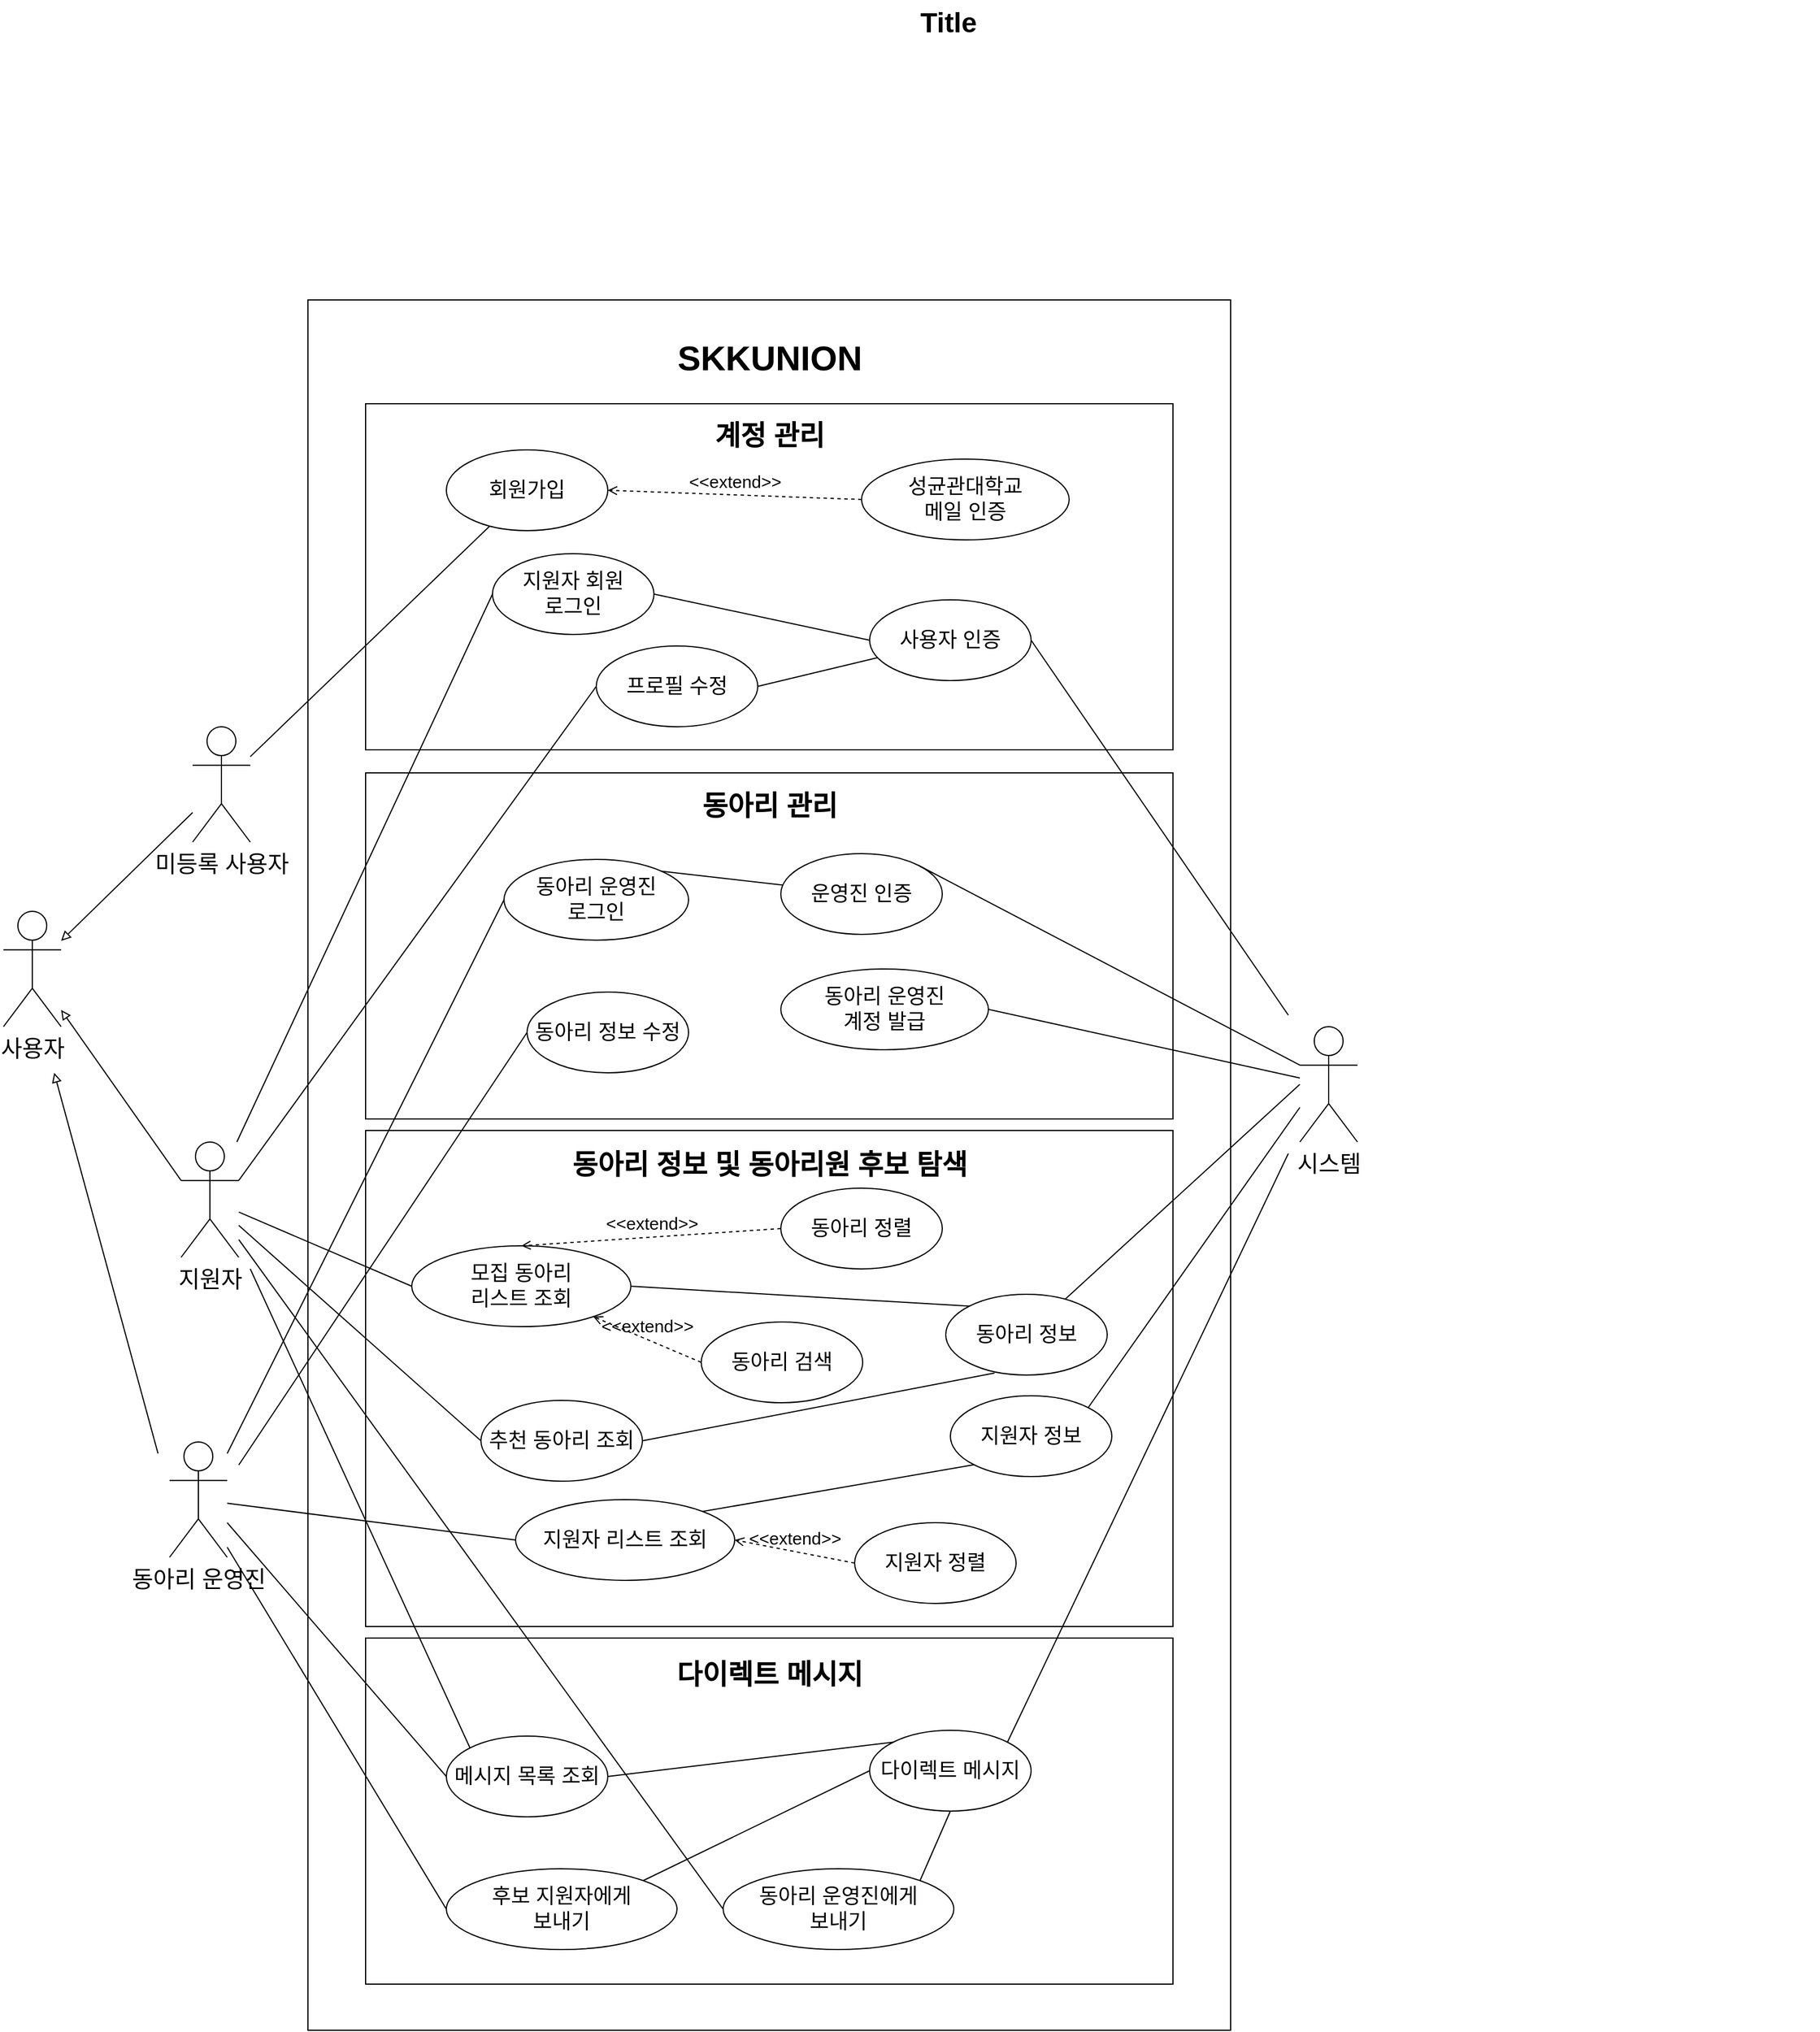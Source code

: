 <mxfile version="22.0.8" type="github">
  <diagram name="Page-1" id="929967ad-93f9-6ef4-fab6-5d389245f69c">
    <mxGraphModel dx="1865" dy="1189" grid="1" gridSize="10" guides="1" tooltips="1" connect="1" arrows="1" fold="1" page="1" pageScale="1.5" pageWidth="1169" pageHeight="826" background="none" math="0" shadow="0">
      <root>
        <mxCell id="0" style=";html=1;" />
        <mxCell id="1" style=";html=1;" parent="0" />
        <mxCell id="1672d66443f91eb5-23" value="Title" style="text;strokeColor=none;fillColor=none;html=1;fontSize=24;fontStyle=1;verticalAlign=middle;align=center;" parent="1" vertex="1">
          <mxGeometry x="120" y="40" width="1510" height="40" as="geometry" />
        </mxCell>
        <mxCell id="likXTlJJLtv1iGbb97qb-2" value="" style="rounded=0;whiteSpace=wrap;html=1;" vertex="1" parent="1">
          <mxGeometry x="320" y="300" width="800" height="1500" as="geometry" />
        </mxCell>
        <mxCell id="likXTlJJLtv1iGbb97qb-3" value="사용자" style="shape=umlActor;verticalLabelPosition=bottom;verticalAlign=top;html=1;fontSize=20;" vertex="1" parent="1">
          <mxGeometry x="56" y="830" width="50" height="100" as="geometry" />
        </mxCell>
        <mxCell id="likXTlJJLtv1iGbb97qb-4" value="지원자" style="shape=umlActor;verticalLabelPosition=bottom;verticalAlign=top;html=1;fontSize=20;" vertex="1" parent="1">
          <mxGeometry x="210" y="1030" width="50" height="100" as="geometry" />
        </mxCell>
        <mxCell id="likXTlJJLtv1iGbb97qb-6" value="동아리 운영진" style="shape=umlActor;verticalLabelPosition=bottom;verticalAlign=top;html=1;fontSize=20;" vertex="1" parent="1">
          <mxGeometry x="200" y="1290" width="50" height="100" as="geometry" />
        </mxCell>
        <mxCell id="likXTlJJLtv1iGbb97qb-7" value="" style="rounded=0;whiteSpace=wrap;html=1;imageWidth=24;imageHeight=24;" vertex="1" parent="1">
          <mxGeometry x="370" y="390" width="700" height="300" as="geometry" />
        </mxCell>
        <mxCell id="likXTlJJLtv1iGbb97qb-8" value="&lt;font style=&quot;font-size: 30px;&quot;&gt;SKKUNION&lt;/font&gt;" style="text;strokeColor=none;fillColor=none;html=1;fontSize=24;fontStyle=1;verticalAlign=middle;align=center;" vertex="1" parent="1">
          <mxGeometry x="670" y="330" width="100" height="40" as="geometry" />
        </mxCell>
        <mxCell id="likXTlJJLtv1iGbb97qb-9" value="계정 관리" style="text;strokeColor=none;fillColor=none;html=1;fontSize=24;fontStyle=1;verticalAlign=middle;align=center;" vertex="1" parent="1">
          <mxGeometry x="670" y="398" width="100" height="40" as="geometry" />
        </mxCell>
        <mxCell id="likXTlJJLtv1iGbb97qb-10" value="" style="rounded=0;whiteSpace=wrap;html=1;imageWidth=24;imageHeight=24;" vertex="1" parent="1">
          <mxGeometry x="370" y="710" width="700" height="300" as="geometry" />
        </mxCell>
        <mxCell id="likXTlJJLtv1iGbb97qb-11" value="동아리 관리" style="text;strokeColor=none;fillColor=none;html=1;fontSize=24;fontStyle=1;verticalAlign=middle;align=center;" vertex="1" parent="1">
          <mxGeometry x="670" y="719" width="100" height="40" as="geometry" />
        </mxCell>
        <mxCell id="likXTlJJLtv1iGbb97qb-12" value="" style="rounded=0;whiteSpace=wrap;html=1;imageWidth=24;imageHeight=24;" vertex="1" parent="1">
          <mxGeometry x="370" y="1020" width="700" height="430" as="geometry" />
        </mxCell>
        <mxCell id="likXTlJJLtv1iGbb97qb-14" value="" style="rounded=0;whiteSpace=wrap;html=1;imageWidth=24;imageHeight=24;" vertex="1" parent="1">
          <mxGeometry x="370" y="1460" width="700" height="300" as="geometry" />
        </mxCell>
        <mxCell id="likXTlJJLtv1iGbb97qb-19" value="회원가입" style="ellipse;whiteSpace=wrap;html=1;fontSize=18;" vertex="1" parent="1">
          <mxGeometry x="440" y="430" width="140" height="70" as="geometry" />
        </mxCell>
        <mxCell id="likXTlJJLtv1iGbb97qb-52" style="rounded=0;orthogonalLoop=1;jettySize=auto;html=1;exitX=1;exitY=0.5;exitDx=0;exitDy=0;entryX=0;entryY=0.5;entryDx=0;entryDy=0;endArrow=none;endFill=0;" edge="1" parent="1" source="likXTlJJLtv1iGbb97qb-20" target="likXTlJJLtv1iGbb97qb-51">
          <mxGeometry relative="1" as="geometry" />
        </mxCell>
        <mxCell id="likXTlJJLtv1iGbb97qb-20" value="지원자 회원&lt;br&gt;로그인" style="ellipse;whiteSpace=wrap;html=1;fontSize=18;" vertex="1" parent="1">
          <mxGeometry x="480" y="520" width="140" height="70" as="geometry" />
        </mxCell>
        <mxCell id="likXTlJJLtv1iGbb97qb-21" value="프로필 수정" style="ellipse;whiteSpace=wrap;html=1;fontSize=18;" vertex="1" parent="1">
          <mxGeometry x="570" y="600" width="140" height="70" as="geometry" />
        </mxCell>
        <mxCell id="likXTlJJLtv1iGbb97qb-22" value="성균관대학교&lt;br&gt;메일 인증" style="ellipse;whiteSpace=wrap;html=1;fontSize=18;" vertex="1" parent="1">
          <mxGeometry x="800" y="438" width="180" height="70" as="geometry" />
        </mxCell>
        <mxCell id="likXTlJJLtv1iGbb97qb-23" value="동아리 운영진&lt;br&gt;계정 발급" style="ellipse;whiteSpace=wrap;html=1;fontSize=18;" vertex="1" parent="1">
          <mxGeometry x="730" y="880" width="180" height="70" as="geometry" />
        </mxCell>
        <mxCell id="likXTlJJLtv1iGbb97qb-24" value="동아리 운영진&lt;br&gt;로그인" style="ellipse;whiteSpace=wrap;html=1;fontSize=18;" vertex="1" parent="1">
          <mxGeometry x="490" y="785" width="160" height="70" as="geometry" />
        </mxCell>
        <mxCell id="likXTlJJLtv1iGbb97qb-25" value="동아리 정보 수정" style="ellipse;whiteSpace=wrap;html=1;fontSize=18;" vertex="1" parent="1">
          <mxGeometry x="510" y="900" width="140" height="70" as="geometry" />
        </mxCell>
        <mxCell id="likXTlJJLtv1iGbb97qb-26" value="모집 동아리&lt;br&gt;리스트 조회" style="ellipse;whiteSpace=wrap;html=1;fontSize=18;" vertex="1" parent="1">
          <mxGeometry x="410" y="1120" width="190" height="70" as="geometry" />
        </mxCell>
        <mxCell id="likXTlJJLtv1iGbb97qb-27" value="지원자 리스트 조회" style="ellipse;whiteSpace=wrap;html=1;fontSize=18;" vertex="1" parent="1">
          <mxGeometry x="500" y="1340" width="190" height="70" as="geometry" />
        </mxCell>
        <mxCell id="likXTlJJLtv1iGbb97qb-28" value="추천 동아리 조회" style="ellipse;whiteSpace=wrap;html=1;fontSize=18;" vertex="1" parent="1">
          <mxGeometry x="470" y="1254" width="140" height="70" as="geometry" />
        </mxCell>
        <mxCell id="likXTlJJLtv1iGbb97qb-29" value="동아리 운영진에게&lt;br&gt;보내기" style="ellipse;whiteSpace=wrap;html=1;fontSize=18;" vertex="1" parent="1">
          <mxGeometry x="680" y="1660" width="200" height="70" as="geometry" />
        </mxCell>
        <mxCell id="likXTlJJLtv1iGbb97qb-30" value="후보 지원자에게&lt;br&gt;보내기" style="ellipse;whiteSpace=wrap;html=1;fontSize=18;" vertex="1" parent="1">
          <mxGeometry x="440" y="1660" width="200" height="70" as="geometry" />
        </mxCell>
        <mxCell id="likXTlJJLtv1iGbb97qb-31" value="메시지 목록 조회" style="ellipse;whiteSpace=wrap;html=1;fontSize=18;" vertex="1" parent="1">
          <mxGeometry x="440" y="1545" width="140" height="70" as="geometry" />
        </mxCell>
        <mxCell id="likXTlJJLtv1iGbb97qb-35" style="orthogonalLoop=1;jettySize=auto;html=1;strokeColor=default;rounded=0;endArrow=block;endFill=0;" edge="1" parent="1" source="likXTlJJLtv1iGbb97qb-34" target="likXTlJJLtv1iGbb97qb-3">
          <mxGeometry relative="1" as="geometry" />
        </mxCell>
        <mxCell id="likXTlJJLtv1iGbb97qb-34" value="미등록 사용자" style="shape=umlActor;verticalLabelPosition=bottom;verticalAlign=top;html=1;fontSize=20;" vertex="1" parent="1">
          <mxGeometry x="220" y="670" width="50" height="100" as="geometry" />
        </mxCell>
        <mxCell id="likXTlJJLtv1iGbb97qb-37" style="orthogonalLoop=1;jettySize=auto;html=1;strokeColor=default;rounded=0;endArrow=block;endFill=0;exitX=0;exitY=0.333;exitDx=0;exitDy=0;exitPerimeter=0;" edge="1" parent="1" source="likXTlJJLtv1iGbb97qb-4" target="likXTlJJLtv1iGbb97qb-3">
          <mxGeometry relative="1" as="geometry">
            <mxPoint x="360" y="604" as="sourcePoint" />
            <mxPoint x="210" y="610" as="targetPoint" />
          </mxGeometry>
        </mxCell>
        <mxCell id="likXTlJJLtv1iGbb97qb-38" style="orthogonalLoop=1;jettySize=auto;html=1;strokeColor=default;rounded=0;endArrow=block;endFill=0;" edge="1" parent="1">
          <mxGeometry relative="1" as="geometry">
            <mxPoint x="190" y="1300" as="sourcePoint" />
            <mxPoint x="100" y="970" as="targetPoint" />
          </mxGeometry>
        </mxCell>
        <mxCell id="likXTlJJLtv1iGbb97qb-39" value="시스템" style="shape=umlActor;verticalLabelPosition=bottom;verticalAlign=top;html=1;fontSize=20;" vertex="1" parent="1">
          <mxGeometry x="1180" y="930" width="50" height="100" as="geometry" />
        </mxCell>
        <mxCell id="likXTlJJLtv1iGbb97qb-43" style="rounded=0;orthogonalLoop=1;jettySize=auto;html=1;entryX=0;entryY=0.5;entryDx=0;entryDy=0;endArrow=none;endFill=0;" edge="1" parent="1" source="likXTlJJLtv1iGbb97qb-4" target="likXTlJJLtv1iGbb97qb-20">
          <mxGeometry relative="1" as="geometry" />
        </mxCell>
        <mxCell id="likXTlJJLtv1iGbb97qb-42" style="orthogonalLoop=1;jettySize=auto;html=1;strokeColor=default;rounded=0;endArrow=none;endFill=0;" edge="1" parent="1" source="likXTlJJLtv1iGbb97qb-19" target="likXTlJJLtv1iGbb97qb-34">
          <mxGeometry relative="1" as="geometry">
            <mxPoint x="500" y="450" as="sourcePoint" />
            <mxPoint x="330" y="492" as="targetPoint" />
          </mxGeometry>
        </mxCell>
        <mxCell id="likXTlJJLtv1iGbb97qb-47" value="&amp;lt;&amp;lt;extend&amp;gt;&amp;gt;" style="html=1;verticalAlign=bottom;labelBackgroundColor=none;endArrow=open;endFill=0;dashed=1;rounded=0;exitX=0;exitY=0.5;exitDx=0;exitDy=0;entryX=1;entryY=0.5;entryDx=0;entryDy=0;fontSize=15;" edge="1" parent="1" source="likXTlJJLtv1iGbb97qb-22" target="likXTlJJLtv1iGbb97qb-19">
          <mxGeometry x="0.0" width="160" relative="1" as="geometry">
            <mxPoint x="440" y="680" as="sourcePoint" />
            <mxPoint x="600" y="680" as="targetPoint" />
            <mxPoint as="offset" />
          </mxGeometry>
        </mxCell>
        <mxCell id="likXTlJJLtv1iGbb97qb-49" value="" style="html=1;endArrow=none;elbow=vertical;rounded=0;entryX=0;entryY=0.5;entryDx=0;entryDy=0;exitX=1;exitY=0.333;exitDx=0;exitDy=0;exitPerimeter=0;" edge="1" parent="1" source="likXTlJJLtv1iGbb97qb-4" target="likXTlJJLtv1iGbb97qb-21">
          <mxGeometry width="160" relative="1" as="geometry">
            <mxPoint x="290" y="920" as="sourcePoint" />
            <mxPoint x="600" y="680" as="targetPoint" />
          </mxGeometry>
        </mxCell>
        <mxCell id="likXTlJJLtv1iGbb97qb-50" value="" style="html=1;endArrow=none;elbow=vertical;rounded=0;exitX=1;exitY=0.5;exitDx=0;exitDy=0;" edge="1" parent="1" source="likXTlJJLtv1iGbb97qb-51">
          <mxGeometry width="160" relative="1" as="geometry">
            <mxPoint x="294" y="707" as="sourcePoint" />
            <mxPoint x="1170" y="920" as="targetPoint" />
          </mxGeometry>
        </mxCell>
        <mxCell id="likXTlJJLtv1iGbb97qb-51" value="사용자 인증" style="ellipse;whiteSpace=wrap;html=1;fontSize=18;" vertex="1" parent="1">
          <mxGeometry x="807" y="560" width="140" height="70" as="geometry" />
        </mxCell>
        <mxCell id="likXTlJJLtv1iGbb97qb-53" style="rounded=0;orthogonalLoop=1;jettySize=auto;html=1;exitX=1;exitY=0.5;exitDx=0;exitDy=0;endArrow=none;endFill=0;" edge="1" parent="1" source="likXTlJJLtv1iGbb97qb-21" target="likXTlJJLtv1iGbb97qb-51">
          <mxGeometry relative="1" as="geometry">
            <mxPoint x="660" y="575" as="sourcePoint" />
            <mxPoint x="730" y="605" as="targetPoint" />
          </mxGeometry>
        </mxCell>
        <mxCell id="likXTlJJLtv1iGbb97qb-54" value="운영진 인증" style="ellipse;whiteSpace=wrap;html=1;fontSize=18;" vertex="1" parent="1">
          <mxGeometry x="730" y="780" width="140" height="70" as="geometry" />
        </mxCell>
        <mxCell id="likXTlJJLtv1iGbb97qb-55" value="" style="html=1;endArrow=none;elbow=vertical;rounded=0;entryX=0;entryY=0.5;entryDx=0;entryDy=0;" edge="1" parent="1" target="likXTlJJLtv1iGbb97qb-24">
          <mxGeometry width="160" relative="1" as="geometry">
            <mxPoint x="250" y="1300" as="sourcePoint" />
            <mxPoint x="530" y="665" as="targetPoint" />
          </mxGeometry>
        </mxCell>
        <mxCell id="likXTlJJLtv1iGbb97qb-56" value="" style="html=1;endArrow=none;elbow=vertical;rounded=0;exitX=1;exitY=0;exitDx=0;exitDy=0;" edge="1" parent="1" source="likXTlJJLtv1iGbb97qb-24" target="likXTlJJLtv1iGbb97qb-54">
          <mxGeometry width="160" relative="1" as="geometry">
            <mxPoint x="290" y="850" as="sourcePoint" />
            <mxPoint x="520" y="860" as="targetPoint" />
          </mxGeometry>
        </mxCell>
        <mxCell id="likXTlJJLtv1iGbb97qb-57" value="" style="html=1;endArrow=none;elbow=vertical;rounded=0;entryX=0;entryY=0.5;entryDx=0;entryDy=0;" edge="1" parent="1" target="likXTlJJLtv1iGbb97qb-25">
          <mxGeometry width="160" relative="1" as="geometry">
            <mxPoint x="260" y="1310" as="sourcePoint" />
            <mxPoint x="520" y="860" as="targetPoint" />
          </mxGeometry>
        </mxCell>
        <mxCell id="likXTlJJLtv1iGbb97qb-58" value="" style="html=1;endArrow=none;elbow=vertical;rounded=0;exitX=1;exitY=0.5;exitDx=0;exitDy=0;" edge="1" parent="1" source="likXTlJJLtv1iGbb97qb-23" target="likXTlJJLtv1iGbb97qb-39">
          <mxGeometry width="160" relative="1" as="geometry">
            <mxPoint x="870" y="605" as="sourcePoint" />
            <mxPoint x="988" y="656" as="targetPoint" />
          </mxGeometry>
        </mxCell>
        <mxCell id="likXTlJJLtv1iGbb97qb-59" value="" style="html=1;endArrow=none;elbow=vertical;rounded=0;entryX=0;entryY=0.333;entryDx=0;entryDy=0;exitX=1;exitY=0;exitDx=0;exitDy=0;entryPerimeter=0;" edge="1" parent="1" source="likXTlJJLtv1iGbb97qb-54" target="likXTlJJLtv1iGbb97qb-39">
          <mxGeometry width="160" relative="1" as="geometry">
            <mxPoint x="870" y="605" as="sourcePoint" />
            <mxPoint x="988" y="656" as="targetPoint" />
          </mxGeometry>
        </mxCell>
        <mxCell id="likXTlJJLtv1iGbb97qb-61" value="동아리 정렬" style="ellipse;whiteSpace=wrap;html=1;fontSize=18;" vertex="1" parent="1">
          <mxGeometry x="730" y="1070" width="140" height="70" as="geometry" />
        </mxCell>
        <mxCell id="likXTlJJLtv1iGbb97qb-62" value="지원자 정렬" style="ellipse;whiteSpace=wrap;html=1;fontSize=18;" vertex="1" parent="1">
          <mxGeometry x="794" y="1360" width="140" height="70" as="geometry" />
        </mxCell>
        <mxCell id="likXTlJJLtv1iGbb97qb-64" value="" style="html=1;endArrow=none;elbow=vertical;rounded=0;entryX=0;entryY=0.5;entryDx=0;entryDy=0;" edge="1" parent="1" source="likXTlJJLtv1iGbb97qb-4" target="likXTlJJLtv1iGbb97qb-26">
          <mxGeometry width="160" relative="1" as="geometry">
            <mxPoint x="300" y="940" as="sourcePoint" />
            <mxPoint x="530" y="665" as="targetPoint" />
          </mxGeometry>
        </mxCell>
        <mxCell id="likXTlJJLtv1iGbb97qb-65" value="" style="html=1;endArrow=none;elbow=vertical;rounded=0;entryX=0;entryY=0.5;entryDx=0;entryDy=0;" edge="1" parent="1" source="likXTlJJLtv1iGbb97qb-4" target="likXTlJJLtv1iGbb97qb-28">
          <mxGeometry width="160" relative="1" as="geometry">
            <mxPoint x="290" y="980" as="sourcePoint" />
            <mxPoint x="540" y="1135" as="targetPoint" />
          </mxGeometry>
        </mxCell>
        <mxCell id="likXTlJJLtv1iGbb97qb-67" value="" style="html=1;endArrow=none;elbow=vertical;rounded=0;entryX=0;entryY=0.5;entryDx=0;entryDy=0;" edge="1" parent="1" source="likXTlJJLtv1iGbb97qb-6" target="likXTlJJLtv1iGbb97qb-27">
          <mxGeometry width="160" relative="1" as="geometry">
            <mxPoint x="290" y="1091" as="sourcePoint" />
            <mxPoint x="520" y="945" as="targetPoint" />
          </mxGeometry>
        </mxCell>
        <mxCell id="likXTlJJLtv1iGbb97qb-70" value="&amp;lt;&amp;lt;extend&amp;gt;&amp;gt;" style="html=1;verticalAlign=bottom;labelBackgroundColor=none;endArrow=open;endFill=0;dashed=1;rounded=0;exitX=0;exitY=0.5;exitDx=0;exitDy=0;entryX=0.5;entryY=0;entryDx=0;entryDy=0;fontSize=15;" edge="1" parent="1" source="likXTlJJLtv1iGbb97qb-61" target="likXTlJJLtv1iGbb97qb-26">
          <mxGeometry x="0.0" width="160" relative="1" as="geometry">
            <mxPoint x="720" y="900" as="sourcePoint" />
            <mxPoint x="620" y="880" as="targetPoint" />
            <mxPoint as="offset" />
          </mxGeometry>
        </mxCell>
        <mxCell id="likXTlJJLtv1iGbb97qb-71" value="&amp;lt;&amp;lt;extend&amp;gt;&amp;gt;" style="html=1;verticalAlign=bottom;labelBackgroundColor=none;endArrow=open;endFill=0;dashed=1;rounded=0;exitX=0;exitY=0.5;exitDx=0;exitDy=0;entryX=1;entryY=0.5;entryDx=0;entryDy=0;fontSize=15;" edge="1" parent="1" source="likXTlJJLtv1iGbb97qb-62" target="likXTlJJLtv1iGbb97qb-27">
          <mxGeometry x="-0.005" width="160" relative="1" as="geometry">
            <mxPoint x="770" y="1115" as="sourcePoint" />
            <mxPoint x="680" y="1135" as="targetPoint" />
            <mxPoint as="offset" />
          </mxGeometry>
        </mxCell>
        <mxCell id="likXTlJJLtv1iGbb97qb-72" value="" style="html=1;endArrow=none;elbow=vertical;rounded=0;entryX=0;entryY=0.5;entryDx=0;entryDy=0;" edge="1" parent="1" target="likXTlJJLtv1iGbb97qb-31">
          <mxGeometry width="160" relative="1" as="geometry">
            <mxPoint x="250" y="1360" as="sourcePoint" />
            <mxPoint x="540" y="1295" as="targetPoint" />
          </mxGeometry>
        </mxCell>
        <mxCell id="likXTlJJLtv1iGbb97qb-73" value="" style="html=1;endArrow=none;elbow=vertical;rounded=0;entryX=0;entryY=0;entryDx=0;entryDy=0;" edge="1" parent="1" target="likXTlJJLtv1iGbb97qb-31">
          <mxGeometry width="160" relative="1" as="geometry">
            <mxPoint x="270" y="1140" as="sourcePoint" />
            <mxPoint x="520" y="1465" as="targetPoint" />
          </mxGeometry>
        </mxCell>
        <mxCell id="likXTlJJLtv1iGbb97qb-74" value="" style="html=1;endArrow=none;elbow=vertical;rounded=0;entryX=0;entryY=0.5;entryDx=0;entryDy=0;" edge="1" parent="1" source="likXTlJJLtv1iGbb97qb-4" target="likXTlJJLtv1iGbb97qb-29">
          <mxGeometry width="160" relative="1" as="geometry">
            <mxPoint x="280" y="970" as="sourcePoint" />
            <mxPoint x="541" y="1440" as="targetPoint" />
          </mxGeometry>
        </mxCell>
        <mxCell id="likXTlJJLtv1iGbb97qb-75" value="" style="html=1;endArrow=none;elbow=vertical;rounded=0;entryX=0;entryY=0.5;entryDx=0;entryDy=0;" edge="1" parent="1" source="likXTlJJLtv1iGbb97qb-6" target="likXTlJJLtv1iGbb97qb-30">
          <mxGeometry width="160" relative="1" as="geometry">
            <mxPoint x="240" y="1147" as="sourcePoint" />
            <mxPoint x="520" y="1465" as="targetPoint" />
          </mxGeometry>
        </mxCell>
        <mxCell id="likXTlJJLtv1iGbb97qb-76" value="동아리 검색" style="ellipse;whiteSpace=wrap;html=1;fontSize=18;" vertex="1" parent="1">
          <mxGeometry x="661" y="1186" width="140" height="70" as="geometry" />
        </mxCell>
        <mxCell id="likXTlJJLtv1iGbb97qb-13" value="동아리 정보 및 동아리원 후보 탐색" style="text;strokeColor=none;fillColor=none;html=1;fontSize=24;fontStyle=1;verticalAlign=middle;align=center;" vertex="1" parent="1">
          <mxGeometry x="670" y="1030" width="100" height="40" as="geometry" />
        </mxCell>
        <mxCell id="likXTlJJLtv1iGbb97qb-15" value="다이렉트 메시지" style="text;strokeColor=none;fillColor=none;html=1;fontSize=24;fontStyle=1;verticalAlign=middle;align=center;" vertex="1" parent="1">
          <mxGeometry x="670" y="1472" width="100" height="40" as="geometry" />
        </mxCell>
        <mxCell id="likXTlJJLtv1iGbb97qb-82" value="동아리 정보&lt;br style=&quot;font-size: 18px;&quot;&gt;" style="ellipse;whiteSpace=wrap;html=1;fontSize=18;" vertex="1" parent="1">
          <mxGeometry x="873" y="1162" width="140" height="70" as="geometry" />
        </mxCell>
        <mxCell id="likXTlJJLtv1iGbb97qb-83" value="지원자 정보" style="ellipse;whiteSpace=wrap;html=1;fontSize=18;" vertex="1" parent="1">
          <mxGeometry x="877" y="1250" width="140" height="70" as="geometry" />
        </mxCell>
        <mxCell id="likXTlJJLtv1iGbb97qb-84" value="다이렉트 메시지" style="ellipse;whiteSpace=wrap;html=1;fontSize=18;" vertex="1" parent="1">
          <mxGeometry x="807" y="1540" width="140" height="70" as="geometry" />
        </mxCell>
        <mxCell id="likXTlJJLtv1iGbb97qb-85" value="" style="html=1;endArrow=none;elbow=vertical;rounded=0;entryX=1;entryY=0;entryDx=0;entryDy=0;" edge="1" parent="1" target="likXTlJJLtv1iGbb97qb-84">
          <mxGeometry width="160" relative="1" as="geometry">
            <mxPoint x="1170" y="1040" as="sourcePoint" />
            <mxPoint x="720" y="1675" as="targetPoint" />
          </mxGeometry>
        </mxCell>
        <mxCell id="likXTlJJLtv1iGbb97qb-86" value="" style="html=1;endArrow=none;elbow=vertical;rounded=0;entryX=0;entryY=0;entryDx=0;entryDy=0;exitX=1;exitY=0.5;exitDx=0;exitDy=0;" edge="1" parent="1" source="likXTlJJLtv1iGbb97qb-31" target="likXTlJJLtv1iGbb97qb-84">
          <mxGeometry width="160" relative="1" as="geometry">
            <mxPoint x="260" y="1370" as="sourcePoint" />
            <mxPoint x="500" y="1560" as="targetPoint" />
          </mxGeometry>
        </mxCell>
        <mxCell id="likXTlJJLtv1iGbb97qb-87" value="" style="html=1;endArrow=none;elbow=vertical;rounded=0;entryX=0;entryY=0.5;entryDx=0;entryDy=0;exitX=1;exitY=0;exitDx=0;exitDy=0;" edge="1" parent="1" source="likXTlJJLtv1iGbb97qb-30" target="likXTlJJLtv1iGbb97qb-84">
          <mxGeometry width="160" relative="1" as="geometry">
            <mxPoint x="640" y="1560" as="sourcePoint" />
            <mxPoint x="887" y="1550" as="targetPoint" />
          </mxGeometry>
        </mxCell>
        <mxCell id="likXTlJJLtv1iGbb97qb-88" value="" style="html=1;endArrow=none;elbow=vertical;rounded=0;entryX=0.5;entryY=1;entryDx=0;entryDy=0;exitX=1;exitY=0;exitDx=0;exitDy=0;" edge="1" parent="1" source="likXTlJJLtv1iGbb97qb-29" target="likXTlJJLtv1iGbb97qb-84">
          <mxGeometry width="160" relative="1" as="geometry">
            <mxPoint x="599" y="1660" as="sourcePoint" />
            <mxPoint x="817" y="1585" as="targetPoint" />
          </mxGeometry>
        </mxCell>
        <mxCell id="likXTlJJLtv1iGbb97qb-89" value="&amp;lt;&amp;lt;extend&amp;gt;&amp;gt;" style="html=1;verticalAlign=bottom;labelBackgroundColor=none;endArrow=open;endFill=0;dashed=1;rounded=0;exitX=0;exitY=0.5;exitDx=0;exitDy=0;fontSize=15;" edge="1" parent="1" source="likXTlJJLtv1iGbb97qb-76" target="likXTlJJLtv1iGbb97qb-26">
          <mxGeometry x="0.0" width="160" relative="1" as="geometry">
            <mxPoint x="770" y="1115" as="sourcePoint" />
            <mxPoint x="620" y="1155" as="targetPoint" />
            <mxPoint as="offset" />
          </mxGeometry>
        </mxCell>
        <mxCell id="likXTlJJLtv1iGbb97qb-90" value="" style="html=1;endArrow=none;elbow=vertical;rounded=0;" edge="1" parent="1" target="likXTlJJLtv1iGbb97qb-82">
          <mxGeometry width="160" relative="1" as="geometry">
            <mxPoint x="1180" y="980" as="sourcePoint" />
            <mxPoint x="936" y="1560" as="targetPoint" />
          </mxGeometry>
        </mxCell>
        <mxCell id="likXTlJJLtv1iGbb97qb-91" value="" style="html=1;endArrow=none;elbow=vertical;rounded=0;entryX=1;entryY=0;entryDx=0;entryDy=0;" edge="1" parent="1" target="likXTlJJLtv1iGbb97qb-83">
          <mxGeometry width="160" relative="1" as="geometry">
            <mxPoint x="1180" y="1000" as="sourcePoint" />
            <mxPoint x="1013" y="1144" as="targetPoint" />
          </mxGeometry>
        </mxCell>
        <mxCell id="likXTlJJLtv1iGbb97qb-93" value="" style="html=1;endArrow=none;elbow=vertical;rounded=0;entryX=0;entryY=1;entryDx=0;entryDy=0;exitX=1;exitY=0;exitDx=0;exitDy=0;" edge="1" parent="1" source="likXTlJJLtv1iGbb97qb-27" target="likXTlJJLtv1iGbb97qb-83">
          <mxGeometry width="160" relative="1" as="geometry">
            <mxPoint x="270" y="1140" as="sourcePoint" />
            <mxPoint x="480" y="1284" as="targetPoint" />
          </mxGeometry>
        </mxCell>
        <mxCell id="likXTlJJLtv1iGbb97qb-94" value="" style="html=1;endArrow=none;elbow=vertical;rounded=0;entryX=0;entryY=0;entryDx=0;entryDy=0;exitX=1;exitY=0.5;exitDx=0;exitDy=0;" edge="1" parent="1" source="likXTlJJLtv1iGbb97qb-26" target="likXTlJJLtv1iGbb97qb-82">
          <mxGeometry width="160" relative="1" as="geometry">
            <mxPoint x="270" y="1101" as="sourcePoint" />
            <mxPoint x="420" y="1165" as="targetPoint" />
          </mxGeometry>
        </mxCell>
        <mxCell id="likXTlJJLtv1iGbb97qb-95" value="" style="html=1;endArrow=none;elbow=vertical;rounded=0;entryX=0.302;entryY=0.975;entryDx=0;entryDy=0;exitX=1;exitY=0.5;exitDx=0;exitDy=0;entryPerimeter=0;" edge="1" parent="1" source="likXTlJJLtv1iGbb97qb-28" target="likXTlJJLtv1iGbb97qb-82">
          <mxGeometry width="160" relative="1" as="geometry">
            <mxPoint x="529" y="1136" as="sourcePoint" />
            <mxPoint x="931" y="1150" as="targetPoint" />
          </mxGeometry>
        </mxCell>
      </root>
    </mxGraphModel>
  </diagram>
</mxfile>
